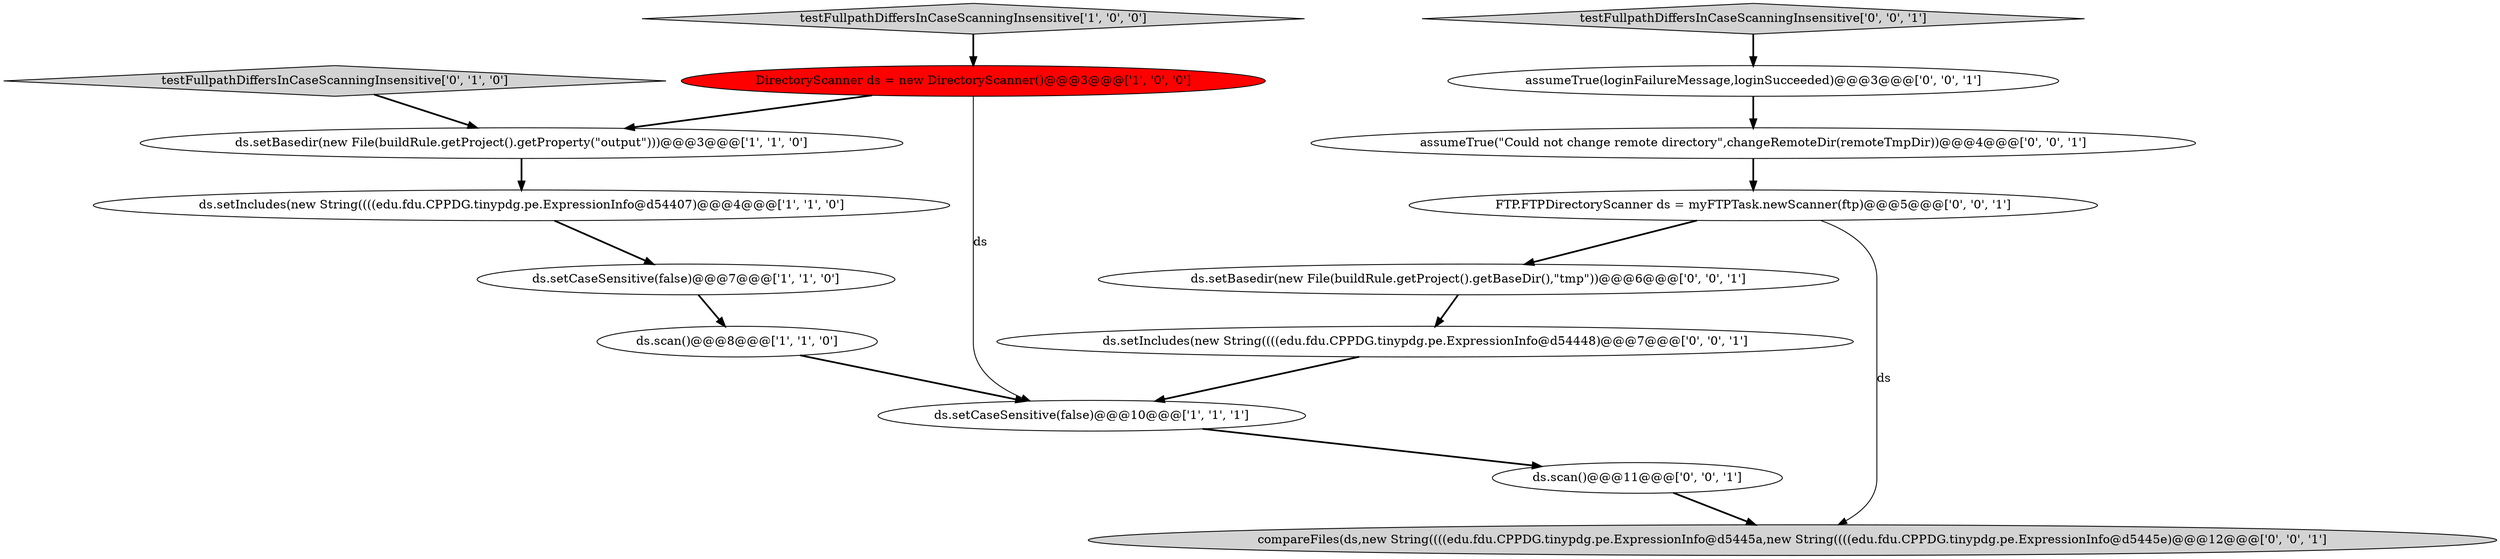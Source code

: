 digraph {
7 [style = filled, label = "testFullpathDiffersInCaseScanningInsensitive['0', '1', '0']", fillcolor = lightgray, shape = diamond image = "AAA0AAABBB2BBB"];
6 [style = filled, label = "DirectoryScanner ds = new DirectoryScanner()@@@3@@@['1', '0', '0']", fillcolor = red, shape = ellipse image = "AAA1AAABBB1BBB"];
8 [style = filled, label = "assumeTrue(\"Could not change remote directory\",changeRemoteDir(remoteTmpDir))@@@4@@@['0', '0', '1']", fillcolor = white, shape = ellipse image = "AAA0AAABBB3BBB"];
12 [style = filled, label = "assumeTrue(loginFailureMessage,loginSucceeded)@@@3@@@['0', '0', '1']", fillcolor = white, shape = ellipse image = "AAA0AAABBB3BBB"];
10 [style = filled, label = "ds.scan()@@@11@@@['0', '0', '1']", fillcolor = white, shape = ellipse image = "AAA0AAABBB3BBB"];
9 [style = filled, label = "ds.setIncludes(new String((((edu.fdu.CPPDG.tinypdg.pe.ExpressionInfo@d54448)@@@7@@@['0', '0', '1']", fillcolor = white, shape = ellipse image = "AAA0AAABBB3BBB"];
4 [style = filled, label = "ds.scan()@@@8@@@['1', '1', '0']", fillcolor = white, shape = ellipse image = "AAA0AAABBB1BBB"];
14 [style = filled, label = "compareFiles(ds,new String((((edu.fdu.CPPDG.tinypdg.pe.ExpressionInfo@d5445a,new String((((edu.fdu.CPPDG.tinypdg.pe.ExpressionInfo@d5445e)@@@12@@@['0', '0', '1']", fillcolor = lightgray, shape = ellipse image = "AAA0AAABBB3BBB"];
13 [style = filled, label = "ds.setBasedir(new File(buildRule.getProject().getBaseDir(),\"tmp\"))@@@6@@@['0', '0', '1']", fillcolor = white, shape = ellipse image = "AAA0AAABBB3BBB"];
15 [style = filled, label = "FTP.FTPDirectoryScanner ds = myFTPTask.newScanner(ftp)@@@5@@@['0', '0', '1']", fillcolor = white, shape = ellipse image = "AAA0AAABBB3BBB"];
0 [style = filled, label = "ds.setCaseSensitive(false)@@@7@@@['1', '1', '0']", fillcolor = white, shape = ellipse image = "AAA0AAABBB1BBB"];
2 [style = filled, label = "ds.setIncludes(new String((((edu.fdu.CPPDG.tinypdg.pe.ExpressionInfo@d54407)@@@4@@@['1', '1', '0']", fillcolor = white, shape = ellipse image = "AAA0AAABBB1BBB"];
5 [style = filled, label = "ds.setCaseSensitive(false)@@@10@@@['1', '1', '1']", fillcolor = white, shape = ellipse image = "AAA0AAABBB1BBB"];
3 [style = filled, label = "testFullpathDiffersInCaseScanningInsensitive['1', '0', '0']", fillcolor = lightgray, shape = diamond image = "AAA0AAABBB1BBB"];
1 [style = filled, label = "ds.setBasedir(new File(buildRule.getProject().getProperty(\"output\")))@@@3@@@['1', '1', '0']", fillcolor = white, shape = ellipse image = "AAA0AAABBB1BBB"];
11 [style = filled, label = "testFullpathDiffersInCaseScanningInsensitive['0', '0', '1']", fillcolor = lightgray, shape = diamond image = "AAA0AAABBB3BBB"];
9->5 [style = bold, label=""];
6->1 [style = bold, label=""];
5->10 [style = bold, label=""];
3->6 [style = bold, label=""];
1->2 [style = bold, label=""];
2->0 [style = bold, label=""];
15->13 [style = bold, label=""];
7->1 [style = bold, label=""];
13->9 [style = bold, label=""];
8->15 [style = bold, label=""];
11->12 [style = bold, label=""];
6->5 [style = solid, label="ds"];
0->4 [style = bold, label=""];
10->14 [style = bold, label=""];
4->5 [style = bold, label=""];
12->8 [style = bold, label=""];
15->14 [style = solid, label="ds"];
}
